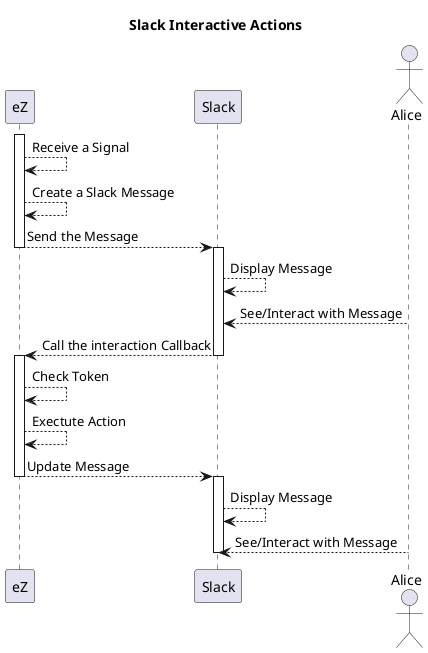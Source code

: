 @startuml

title "Slack Interactive Actions"

activate eZ
eZ --> eZ: Receive a Signal
eZ --> eZ: Create a Slack Message
eZ --> Slack: Send the Message
deactivate eZ

activate Slack
Slack --> Slack: Display Message
Actor Alice
Alice --> Slack: See/Interact with Message
Slack --> eZ: Call the interaction Callback
deactivate Slack

activate eZ
eZ --> eZ: Check Token
eZ --> eZ: Exectute Action
eZ --> Slack: Update Message
deactivate eZ

activate Slack
Slack --> Slack: Display Message
Alice --> Slack: See/Interact with Message
deactivate Slack


@enduml
